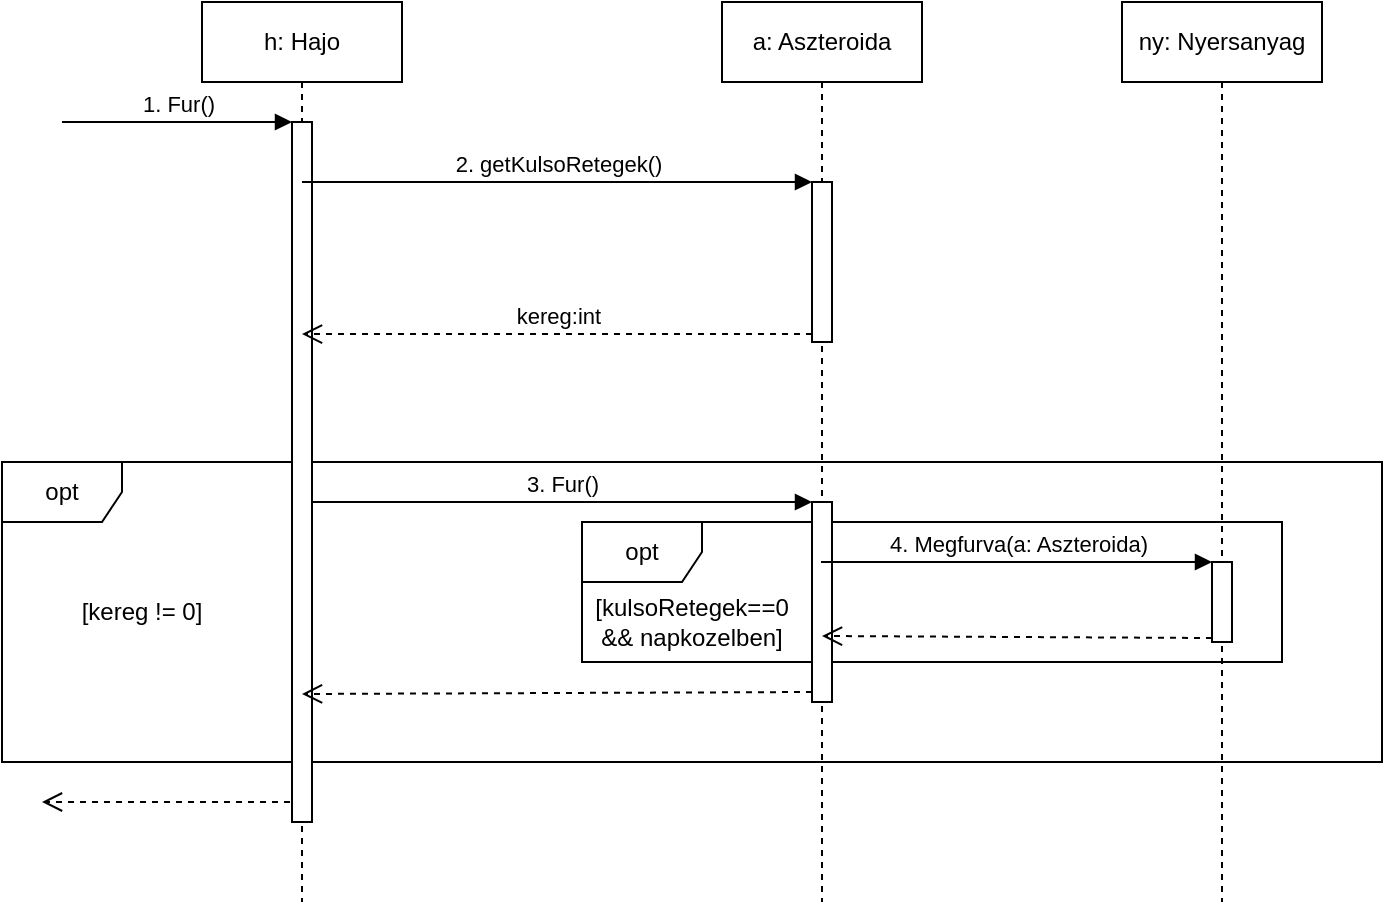 <mxfile version="14.4.4" type="github">
  <diagram id="BaAd8qnuqPxdzigUYkmS" name="Page-1">
    <mxGraphModel dx="782" dy="437" grid="1" gridSize="10" guides="1" tooltips="1" connect="1" arrows="1" fold="1" page="1" pageScale="1" pageWidth="827" pageHeight="1169" math="0" shadow="0">
      <root>
        <mxCell id="0" />
        <mxCell id="1" parent="0" />
        <mxCell id="mgyhQe0wOStJfl29Jr7m-1" value="opt" style="shape=umlFrame;whiteSpace=wrap;html=1;" parent="1" vertex="1">
          <mxGeometry x="390" y="570" width="350" height="70" as="geometry" />
        </mxCell>
        <mxCell id="VGAZBNyqSztdIwJ0QUs4-37" value="opt" style="shape=umlFrame;whiteSpace=wrap;html=1;" parent="1" vertex="1">
          <mxGeometry x="100" y="540" width="690" height="150" as="geometry" />
        </mxCell>
        <mxCell id="VGAZBNyqSztdIwJ0QUs4-1" value="h: Hajo" style="shape=umlLifeline;perimeter=lifelinePerimeter;whiteSpace=wrap;html=1;container=1;collapsible=0;recursiveResize=0;outlineConnect=0;" parent="1" vertex="1">
          <mxGeometry x="200" y="310" width="100" height="450" as="geometry" />
        </mxCell>
        <mxCell id="VGAZBNyqSztdIwJ0QUs4-3" value="" style="html=1;points=[];perimeter=orthogonalPerimeter;" parent="VGAZBNyqSztdIwJ0QUs4-1" vertex="1">
          <mxGeometry x="45" y="60" width="10" height="350" as="geometry" />
        </mxCell>
        <mxCell id="VGAZBNyqSztdIwJ0QUs4-4" value="1. Fur()" style="html=1;verticalAlign=bottom;endArrow=block;entryX=0;entryY=0;" parent="VGAZBNyqSztdIwJ0QUs4-1" target="VGAZBNyqSztdIwJ0QUs4-3" edge="1">
          <mxGeometry relative="1" as="geometry">
            <mxPoint x="-70" y="60" as="sourcePoint" />
          </mxGeometry>
        </mxCell>
        <mxCell id="VGAZBNyqSztdIwJ0QUs4-2" value="a: Aszteroida" style="shape=umlLifeline;perimeter=lifelinePerimeter;whiteSpace=wrap;html=1;container=1;collapsible=0;recursiveResize=0;outlineConnect=0;" parent="1" vertex="1">
          <mxGeometry x="460" y="310" width="100" height="450" as="geometry" />
        </mxCell>
        <mxCell id="VGAZBNyqSztdIwJ0QUs4-34" value="" style="html=1;points=[];perimeter=orthogonalPerimeter;" parent="VGAZBNyqSztdIwJ0QUs4-2" vertex="1">
          <mxGeometry x="45" y="250" width="10" height="100" as="geometry" />
        </mxCell>
        <mxCell id="Sreo9v6_qLGOxP1sX1zR-2" value="" style="html=1;points=[];perimeter=orthogonalPerimeter;" parent="VGAZBNyqSztdIwJ0QUs4-2" vertex="1">
          <mxGeometry x="45" y="90" width="10" height="80" as="geometry" />
        </mxCell>
        <mxCell id="VGAZBNyqSztdIwJ0QUs4-35" value="3. Fur()" style="html=1;verticalAlign=bottom;endArrow=block;entryX=0;entryY=0;" parent="1" target="VGAZBNyqSztdIwJ0QUs4-34" edge="1">
          <mxGeometry relative="1" as="geometry">
            <mxPoint x="255" y="560" as="sourcePoint" />
          </mxGeometry>
        </mxCell>
        <mxCell id="VGAZBNyqSztdIwJ0QUs4-36" value="" style="html=1;verticalAlign=bottom;endArrow=open;dashed=1;endSize=8;exitX=0;exitY=0.95;" parent="1" source="VGAZBNyqSztdIwJ0QUs4-34" edge="1">
          <mxGeometry x="0.022" y="54" relative="1" as="geometry">
            <mxPoint x="250" y="656" as="targetPoint" />
            <mxPoint as="offset" />
          </mxGeometry>
        </mxCell>
        <mxCell id="VGAZBNyqSztdIwJ0QUs4-40" value="[kereg != 0]" style="text;html=1;strokeColor=none;fillColor=none;align=center;verticalAlign=middle;whiteSpace=wrap;rounded=0;" parent="1" vertex="1">
          <mxGeometry x="120" y="605" width="100" height="20" as="geometry" />
        </mxCell>
        <mxCell id="3axIb1djayuMP6Ug5s31-1" value="ny: Nyersanyag" style="shape=umlLifeline;perimeter=lifelinePerimeter;whiteSpace=wrap;html=1;container=1;collapsible=0;recursiveResize=0;outlineConnect=0;" parent="1" vertex="1">
          <mxGeometry x="660" y="310" width="100" height="450" as="geometry" />
        </mxCell>
        <mxCell id="3axIb1djayuMP6Ug5s31-2" value="" style="html=1;points=[];perimeter=orthogonalPerimeter;" parent="3axIb1djayuMP6Ug5s31-1" vertex="1">
          <mxGeometry x="45" y="280" width="10" height="40" as="geometry" />
        </mxCell>
        <mxCell id="3axIb1djayuMP6Ug5s31-3" value="4. Megfurva(a: Aszteroida)" style="html=1;verticalAlign=bottom;endArrow=block;entryX=0;entryY=0;" parent="1" target="3axIb1djayuMP6Ug5s31-2" edge="1">
          <mxGeometry relative="1" as="geometry">
            <mxPoint x="509.5" y="590" as="sourcePoint" />
          </mxGeometry>
        </mxCell>
        <mxCell id="3axIb1djayuMP6Ug5s31-4" value="" style="html=1;verticalAlign=bottom;endArrow=open;dashed=1;endSize=8;exitX=0;exitY=0.95;" parent="1" source="3axIb1djayuMP6Ug5s31-2" edge="1">
          <mxGeometry x="-0.093" y="52" relative="1" as="geometry">
            <mxPoint x="510" y="627" as="targetPoint" />
            <mxPoint as="offset" />
          </mxGeometry>
        </mxCell>
        <mxCell id="mgyhQe0wOStJfl29Jr7m-2" value="[kulsoRetegek==0 &amp;amp;&amp;amp; napkozelben]" style="text;html=1;strokeColor=none;fillColor=none;align=center;verticalAlign=middle;whiteSpace=wrap;rounded=0;" parent="1" vertex="1">
          <mxGeometry x="425" y="615" width="40" height="10" as="geometry" />
        </mxCell>
        <mxCell id="VGAZBNyqSztdIwJ0QUs4-5" value="" style="html=1;verticalAlign=bottom;endArrow=open;dashed=1;endSize=8;" parent="1" edge="1">
          <mxGeometry x="0.236" y="77" relative="1" as="geometry">
            <mxPoint x="120" y="710" as="targetPoint" />
            <mxPoint as="offset" />
            <mxPoint x="244" y="710" as="sourcePoint" />
            <Array as="points" />
          </mxGeometry>
        </mxCell>
        <mxCell id="Sreo9v6_qLGOxP1sX1zR-3" value="2. getKulsoRetegek()" style="html=1;verticalAlign=bottom;endArrow=block;entryX=0;entryY=0;" parent="1" source="VGAZBNyqSztdIwJ0QUs4-1" target="Sreo9v6_qLGOxP1sX1zR-2" edge="1">
          <mxGeometry relative="1" as="geometry">
            <mxPoint x="435" y="400" as="sourcePoint" />
          </mxGeometry>
        </mxCell>
        <mxCell id="Sreo9v6_qLGOxP1sX1zR-4" value="kereg:int" style="html=1;verticalAlign=bottom;endArrow=open;dashed=1;endSize=8;exitX=0;exitY=0.95;entryX=0.5;entryY=0.303;entryDx=0;entryDy=0;entryPerimeter=0;" parent="1" source="Sreo9v6_qLGOxP1sX1zR-2" target="VGAZBNyqSztdIwJ0QUs4-3" edge="1">
          <mxGeometry relative="1" as="geometry">
            <mxPoint x="435" y="476" as="targetPoint" />
          </mxGeometry>
        </mxCell>
      </root>
    </mxGraphModel>
  </diagram>
</mxfile>
